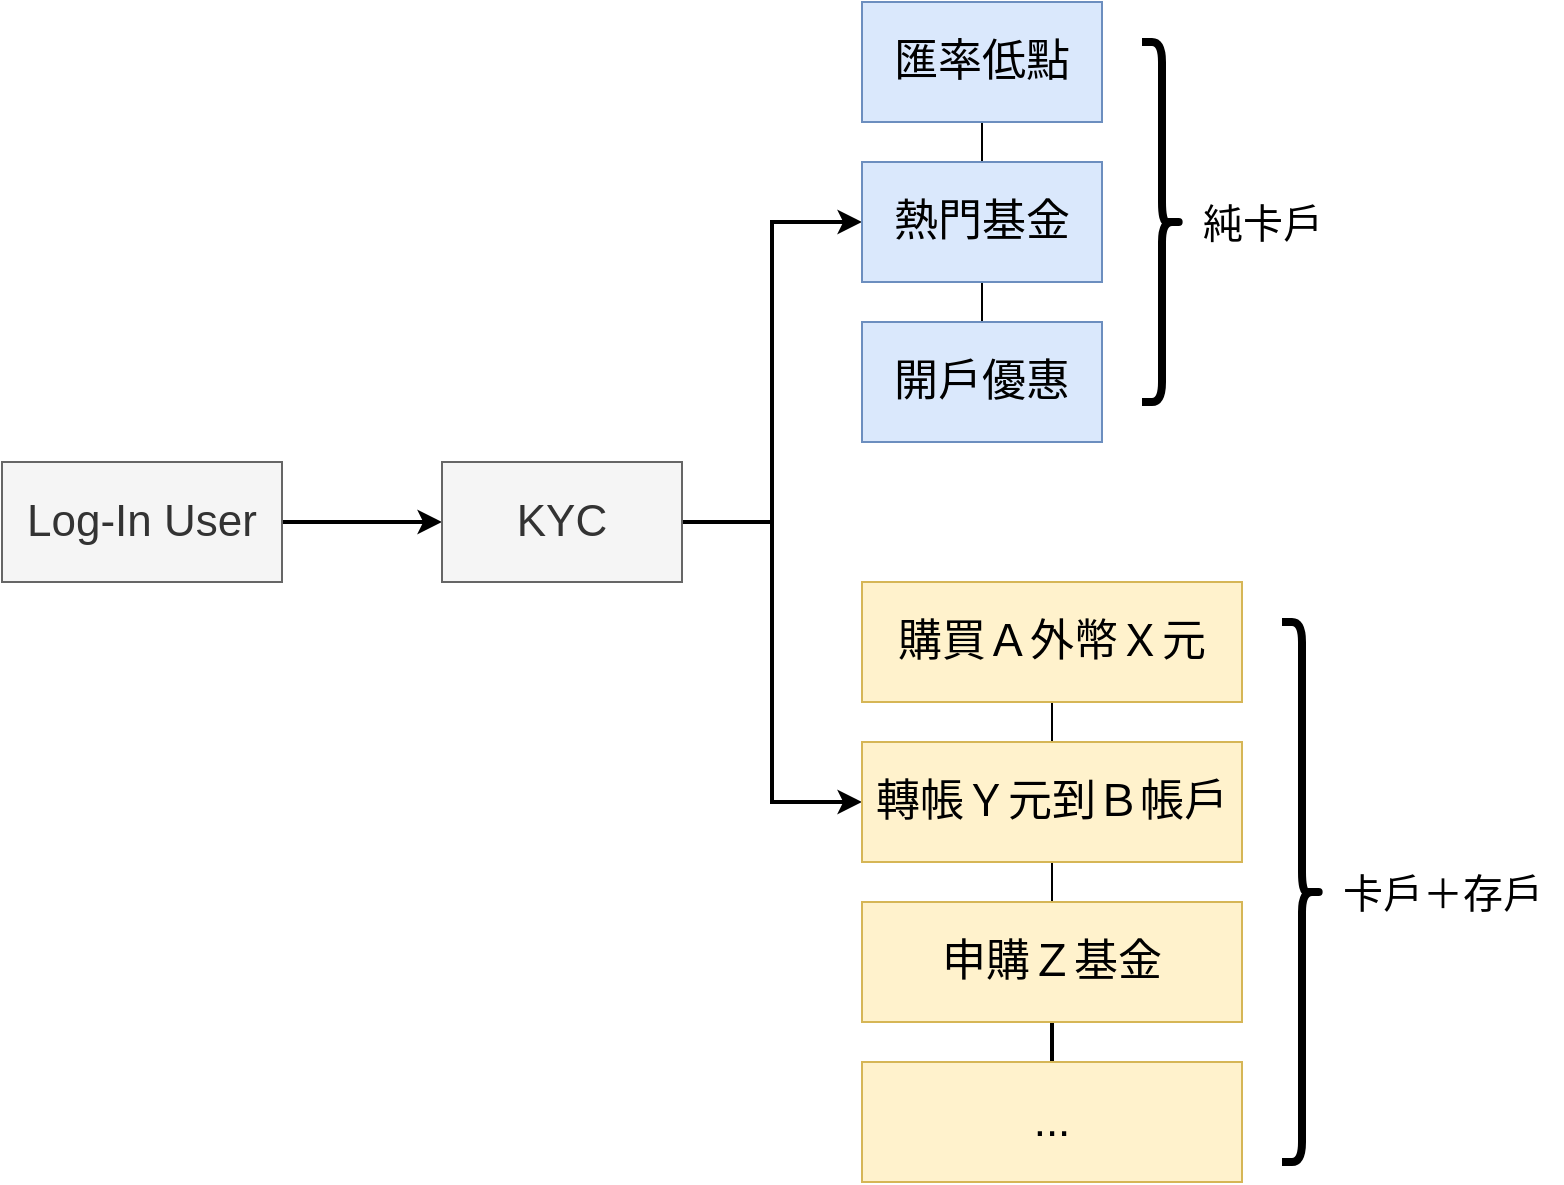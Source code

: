 <mxfile version="13.3.0" type="github">
  <diagram id="prtHgNgQTEPvFCAcTncT" name="Page-1">
    <mxGraphModel dx="1903" dy="1168" grid="1" gridSize="10" guides="1" tooltips="1" connect="1" arrows="1" fold="1" page="1" pageScale="1" pageWidth="827" pageHeight="1169" math="0" shadow="0">
      <root>
        <mxCell id="0" />
        <mxCell id="1" parent="0" />
        <mxCell id="1lREaN6zMbLo6Sxws44E-4" value="" style="edgeStyle=orthogonalEdgeStyle;rounded=0;orthogonalLoop=1;jettySize=auto;html=1;strokeWidth=2;" edge="1" parent="1" source="1lREaN6zMbLo6Sxws44E-2" target="1lREaN6zMbLo6Sxws44E-3">
          <mxGeometry relative="1" as="geometry" />
        </mxCell>
        <mxCell id="1lREaN6zMbLo6Sxws44E-2" value="&lt;font style=&quot;font-size: 22px&quot;&gt;Log-In User&lt;/font&gt;" style="rounded=0;whiteSpace=wrap;html=1;fillColor=#f5f5f5;strokeColor=#666666;fontColor=#333333;" vertex="1" parent="1">
          <mxGeometry x="30" y="290" width="140" height="60" as="geometry" />
        </mxCell>
        <mxCell id="1lREaN6zMbLo6Sxws44E-17" style="edgeStyle=orthogonalEdgeStyle;rounded=0;orthogonalLoop=1;jettySize=auto;html=1;entryX=0;entryY=0.5;entryDx=0;entryDy=0;strokeWidth=2;" edge="1" parent="1" source="1lREaN6zMbLo6Sxws44E-3" target="1lREaN6zMbLo6Sxws44E-7">
          <mxGeometry relative="1" as="geometry" />
        </mxCell>
        <mxCell id="1lREaN6zMbLo6Sxws44E-20" style="edgeStyle=orthogonalEdgeStyle;rounded=0;orthogonalLoop=1;jettySize=auto;html=1;entryX=0;entryY=0.5;entryDx=0;entryDy=0;strokeWidth=2;" edge="1" parent="1" source="1lREaN6zMbLo6Sxws44E-3" target="1lREaN6zMbLo6Sxws44E-11">
          <mxGeometry relative="1" as="geometry" />
        </mxCell>
        <mxCell id="1lREaN6zMbLo6Sxws44E-3" value="&lt;font style=&quot;font-size: 22px&quot;&gt;KYC&lt;/font&gt;" style="rounded=0;whiteSpace=wrap;html=1;fillColor=#f5f5f5;strokeColor=#666666;fontColor=#333333;" vertex="1" parent="1">
          <mxGeometry x="250" y="290" width="120" height="60" as="geometry" />
        </mxCell>
        <mxCell id="1lREaN6zMbLo6Sxws44E-26" value="" style="edgeStyle=orthogonalEdgeStyle;rounded=0;orthogonalLoop=1;jettySize=auto;html=1;endArrow=none;endFill=0;" edge="1" parent="1" source="1lREaN6zMbLo6Sxws44E-7" target="1lREaN6zMbLo6Sxws44E-25">
          <mxGeometry relative="1" as="geometry" />
        </mxCell>
        <mxCell id="1lREaN6zMbLo6Sxws44E-28" value="" style="edgeStyle=orthogonalEdgeStyle;rounded=0;orthogonalLoop=1;jettySize=auto;html=1;endArrow=none;endFill=0;" edge="1" parent="1" source="1lREaN6zMbLo6Sxws44E-7" target="1lREaN6zMbLo6Sxws44E-27">
          <mxGeometry relative="1" as="geometry" />
        </mxCell>
        <mxCell id="1lREaN6zMbLo6Sxws44E-7" value="&lt;font style=&quot;font-size: 22px&quot;&gt;熱門基金&lt;/font&gt;" style="rounded=0;whiteSpace=wrap;html=1;fillColor=#dae8fc;strokeColor=#6c8ebf;" vertex="1" parent="1">
          <mxGeometry x="460" y="140" width="120" height="60" as="geometry" />
        </mxCell>
        <mxCell id="1lREaN6zMbLo6Sxws44E-27" value="&lt;font style=&quot;font-size: 22px&quot;&gt;匯率低點&lt;/font&gt;" style="rounded=0;whiteSpace=wrap;html=1;fillColor=#dae8fc;strokeColor=#6c8ebf;" vertex="1" parent="1">
          <mxGeometry x="460" y="60" width="120" height="60" as="geometry" />
        </mxCell>
        <mxCell id="1lREaN6zMbLo6Sxws44E-25" value="&lt;font style=&quot;font-size: 22px&quot;&gt;開戶優惠&lt;/font&gt;" style="rounded=0;whiteSpace=wrap;html=1;fillColor=#dae8fc;strokeColor=#6c8ebf;" vertex="1" parent="1">
          <mxGeometry x="460" y="220" width="120" height="60" as="geometry" />
        </mxCell>
        <mxCell id="1lREaN6zMbLo6Sxws44E-22" value="" style="edgeStyle=orthogonalEdgeStyle;rounded=0;orthogonalLoop=1;jettySize=auto;html=1;endArrow=none;endFill=0;" edge="1" parent="1" source="1lREaN6zMbLo6Sxws44E-11" target="1lREaN6zMbLo6Sxws44E-21">
          <mxGeometry relative="1" as="geometry" />
        </mxCell>
        <mxCell id="1lREaN6zMbLo6Sxws44E-24" value="" style="edgeStyle=orthogonalEdgeStyle;rounded=0;orthogonalLoop=1;jettySize=auto;html=1;endArrow=none;endFill=0;" edge="1" parent="1" source="1lREaN6zMbLo6Sxws44E-11" target="1lREaN6zMbLo6Sxws44E-23">
          <mxGeometry relative="1" as="geometry" />
        </mxCell>
        <mxCell id="1lREaN6zMbLo6Sxws44E-11" value="&lt;font style=&quot;font-size: 22px&quot;&gt;轉帳Ｙ元到Ｂ帳戶&lt;/font&gt;" style="rounded=0;whiteSpace=wrap;html=1;fillColor=#fff2cc;strokeColor=#d6b656;" vertex="1" parent="1">
          <mxGeometry x="460" y="430" width="190" height="60" as="geometry" />
        </mxCell>
        <mxCell id="1lREaN6zMbLo6Sxws44E-23" value="&lt;font style=&quot;font-size: 22px&quot;&gt;購買Ａ外幣Ｘ元&lt;/font&gt;" style="rounded=0;whiteSpace=wrap;html=1;fillColor=#fff2cc;strokeColor=#d6b656;" vertex="1" parent="1">
          <mxGeometry x="460" y="350" width="190" height="60" as="geometry" />
        </mxCell>
        <mxCell id="1lREaN6zMbLo6Sxws44E-39" value="" style="edgeStyle=orthogonalEdgeStyle;rounded=0;orthogonalLoop=1;jettySize=auto;html=1;endArrow=none;endFill=0;strokeWidth=2;" edge="1" parent="1" source="1lREaN6zMbLo6Sxws44E-21" target="1lREaN6zMbLo6Sxws44E-38">
          <mxGeometry relative="1" as="geometry" />
        </mxCell>
        <mxCell id="1lREaN6zMbLo6Sxws44E-21" value="&lt;font style=&quot;font-size: 22px&quot;&gt;申購Ｚ基金&lt;/font&gt;" style="rounded=0;whiteSpace=wrap;html=1;fillColor=#fff2cc;strokeColor=#d6b656;" vertex="1" parent="1">
          <mxGeometry x="460" y="510" width="190" height="60" as="geometry" />
        </mxCell>
        <mxCell id="1lREaN6zMbLo6Sxws44E-38" value="&lt;span style=&quot;font-size: 22px&quot;&gt;...&lt;/span&gt;" style="rounded=0;whiteSpace=wrap;html=1;fillColor=#fff2cc;strokeColor=#d6b656;" vertex="1" parent="1">
          <mxGeometry x="460" y="590" width="190" height="60" as="geometry" />
        </mxCell>
        <mxCell id="1lREaN6zMbLo6Sxws44E-16" value="" style="shape=curlyBracket;whiteSpace=wrap;html=1;rounded=1;direction=west;strokeWidth=4;" vertex="1" parent="1">
          <mxGeometry x="670" y="370" width="20" height="270" as="geometry" />
        </mxCell>
        <mxCell id="1lREaN6zMbLo6Sxws44E-34" value="&lt;span style=&quot;font-size: 20px&quot;&gt;卡戶＋存戶&lt;/span&gt;" style="text;html=1;align=center;verticalAlign=middle;resizable=0;points=[];autosize=1;" vertex="1" parent="1">
          <mxGeometry x="690" y="495" width="120" height="20" as="geometry" />
        </mxCell>
        <mxCell id="1lREaN6zMbLo6Sxws44E-36" value="" style="shape=curlyBracket;whiteSpace=wrap;html=1;rounded=1;direction=west;strokeWidth=4;" vertex="1" parent="1">
          <mxGeometry x="600" y="80" width="20" height="180" as="geometry" />
        </mxCell>
        <mxCell id="1lREaN6zMbLo6Sxws44E-37" value="&lt;span style=&quot;font-size: 20px&quot;&gt;純卡戶&lt;/span&gt;" style="text;html=1;align=center;verticalAlign=middle;resizable=0;points=[];autosize=1;" vertex="1" parent="1">
          <mxGeometry x="620" y="160" width="80" height="20" as="geometry" />
        </mxCell>
      </root>
    </mxGraphModel>
  </diagram>
</mxfile>
